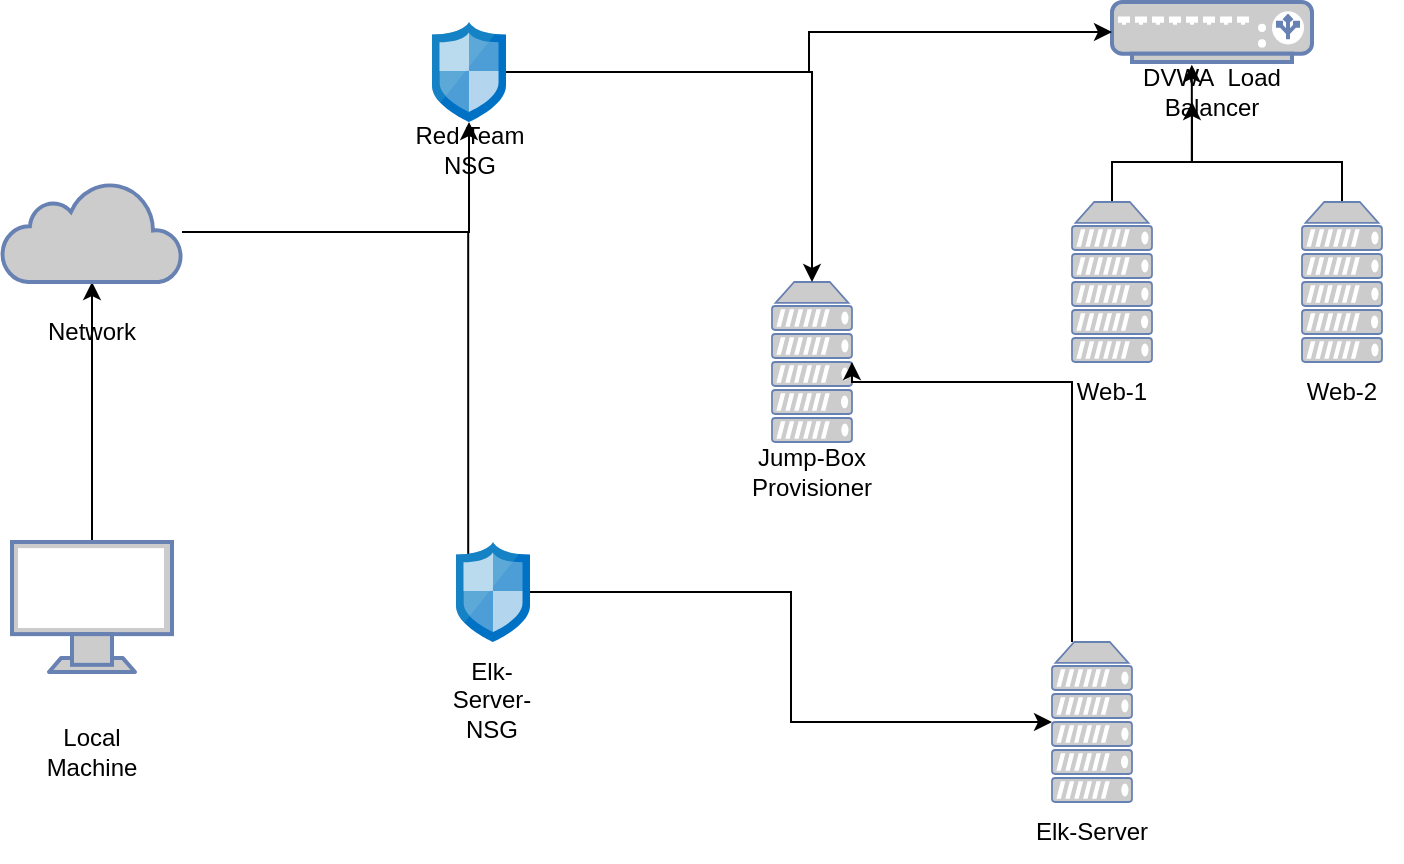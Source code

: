 <mxfile version="15.4.1" type="device"><diagram id="EeGVmlnF6p4HT8daqak_" name="Page-1"><mxGraphModel dx="1043" dy="624" grid="1" gridSize="10" guides="1" tooltips="1" connect="1" arrows="1" fold="1" page="1" pageScale="1" pageWidth="850" pageHeight="1100" math="0" shadow="0"><root><mxCell id="0"/><mxCell id="1" parent="0"/><mxCell id="DIlSOJcDXYdPeJrDNjfy-23" style="edgeStyle=orthogonalEdgeStyle;rounded=0;orthogonalLoop=1;jettySize=auto;html=1;" edge="1" parent="1" source="DIlSOJcDXYdPeJrDNjfy-1" target="DIlSOJcDXYdPeJrDNjfy-2"><mxGeometry relative="1" as="geometry"/></mxCell><mxCell id="DIlSOJcDXYdPeJrDNjfy-1" value="" style="fontColor=#0066CC;verticalAlign=top;verticalLabelPosition=bottom;labelPosition=center;align=center;html=1;outlineConnect=0;fillColor=#CCCCCC;strokeColor=#6881B3;gradientColor=none;gradientDirection=north;strokeWidth=2;shape=mxgraph.networks.monitor;" vertex="1" parent="1"><mxGeometry x="40" y="300" width="80" height="65" as="geometry"/></mxCell><mxCell id="DIlSOJcDXYdPeJrDNjfy-26" style="edgeStyle=orthogonalEdgeStyle;rounded=0;orthogonalLoop=1;jettySize=auto;html=1;" edge="1" parent="1" source="DIlSOJcDXYdPeJrDNjfy-2" target="DIlSOJcDXYdPeJrDNjfy-17"><mxGeometry relative="1" as="geometry"/></mxCell><mxCell id="DIlSOJcDXYdPeJrDNjfy-27" style="edgeStyle=orthogonalEdgeStyle;rounded=0;orthogonalLoop=1;jettySize=auto;html=1;entryX=0.165;entryY=0.418;entryDx=0;entryDy=0;entryPerimeter=0;" edge="1" parent="1" source="DIlSOJcDXYdPeJrDNjfy-2" target="DIlSOJcDXYdPeJrDNjfy-18"><mxGeometry relative="1" as="geometry"/></mxCell><mxCell id="DIlSOJcDXYdPeJrDNjfy-2" value="" style="html=1;outlineConnect=0;fillColor=#CCCCCC;strokeColor=#6881B3;gradientColor=none;gradientDirection=north;strokeWidth=2;shape=mxgraph.networks.cloud;fontColor=#ffffff;" vertex="1" parent="1"><mxGeometry x="35" y="120" width="90" height="50" as="geometry"/></mxCell><mxCell id="DIlSOJcDXYdPeJrDNjfy-3" value="" style="fontColor=#0066CC;verticalAlign=top;verticalLabelPosition=bottom;labelPosition=center;align=center;html=1;outlineConnect=0;fillColor=#CCCCCC;strokeColor=#6881B3;gradientColor=none;gradientDirection=north;strokeWidth=2;shape=mxgraph.networks.server;" vertex="1" parent="1"><mxGeometry x="420" y="170" width="40" height="80" as="geometry"/></mxCell><mxCell id="DIlSOJcDXYdPeJrDNjfy-31" style="edgeStyle=orthogonalEdgeStyle;rounded=0;orthogonalLoop=1;jettySize=auto;html=1;entryX=1;entryY=0.5;entryDx=0;entryDy=0;entryPerimeter=0;" edge="1" parent="1" source="DIlSOJcDXYdPeJrDNjfy-4" target="DIlSOJcDXYdPeJrDNjfy-3"><mxGeometry relative="1" as="geometry"><Array as="points"><mxPoint x="570" y="220"/><mxPoint x="460" y="220"/></Array></mxGeometry></mxCell><mxCell id="DIlSOJcDXYdPeJrDNjfy-4" value="" style="fontColor=#0066CC;verticalAlign=top;verticalLabelPosition=bottom;labelPosition=center;align=center;html=1;outlineConnect=0;fillColor=#CCCCCC;strokeColor=#6881B3;gradientColor=none;gradientDirection=north;strokeWidth=2;shape=mxgraph.networks.server;" vertex="1" parent="1"><mxGeometry x="560" y="350" width="40" height="80" as="geometry"/></mxCell><mxCell id="DIlSOJcDXYdPeJrDNjfy-19" style="edgeStyle=orthogonalEdgeStyle;rounded=0;orthogonalLoop=1;jettySize=auto;html=1;entryX=0.388;entryY=0.044;entryDx=0;entryDy=0;entryPerimeter=0;" edge="1" parent="1" source="DIlSOJcDXYdPeJrDNjfy-5" target="DIlSOJcDXYdPeJrDNjfy-10"><mxGeometry relative="1" as="geometry"/></mxCell><mxCell id="DIlSOJcDXYdPeJrDNjfy-5" value="" style="fontColor=#0066CC;verticalAlign=top;verticalLabelPosition=bottom;labelPosition=center;align=center;html=1;outlineConnect=0;fillColor=#CCCCCC;strokeColor=#6881B3;gradientColor=none;gradientDirection=north;strokeWidth=2;shape=mxgraph.networks.server;" vertex="1" parent="1"><mxGeometry x="685" y="130" width="40" height="80" as="geometry"/></mxCell><mxCell id="DIlSOJcDXYdPeJrDNjfy-20" style="edgeStyle=orthogonalEdgeStyle;rounded=0;orthogonalLoop=1;jettySize=auto;html=1;entryX=0.389;entryY=0.667;entryDx=0;entryDy=0;entryPerimeter=0;" edge="1" parent="1" source="DIlSOJcDXYdPeJrDNjfy-6" target="DIlSOJcDXYdPeJrDNjfy-10"><mxGeometry relative="1" as="geometry"/></mxCell><mxCell id="DIlSOJcDXYdPeJrDNjfy-6" value="" style="fontColor=#0066CC;verticalAlign=top;verticalLabelPosition=bottom;labelPosition=center;align=center;html=1;outlineConnect=0;fillColor=#CCCCCC;strokeColor=#6881B3;gradientColor=none;gradientDirection=north;strokeWidth=2;shape=mxgraph.networks.server;" vertex="1" parent="1"><mxGeometry x="570" y="130" width="40" height="80" as="geometry"/></mxCell><mxCell id="DIlSOJcDXYdPeJrDNjfy-9" value="" style="fontColor=#0066CC;verticalAlign=top;verticalLabelPosition=bottom;labelPosition=center;align=center;html=1;outlineConnect=0;fillColor=#CCCCCC;strokeColor=#6881B3;gradientColor=none;gradientDirection=north;strokeWidth=2;shape=mxgraph.networks.load_balancer;" vertex="1" parent="1"><mxGeometry x="590" y="30" width="100" height="30" as="geometry"/></mxCell><mxCell id="DIlSOJcDXYdPeJrDNjfy-10" value="DVWA&amp;nbsp; Load Balancer&lt;br&gt;" style="text;html=1;strokeColor=none;fillColor=none;align=center;verticalAlign=middle;whiteSpace=wrap;rounded=0;" vertex="1" parent="1"><mxGeometry x="595" y="60" width="90" height="30" as="geometry"/></mxCell><mxCell id="DIlSOJcDXYdPeJrDNjfy-11" value="Web-2" style="text;html=1;strokeColor=none;fillColor=none;align=center;verticalAlign=middle;whiteSpace=wrap;rounded=0;" vertex="1" parent="1"><mxGeometry x="675" y="210" width="60" height="30" as="geometry"/></mxCell><mxCell id="DIlSOJcDXYdPeJrDNjfy-12" value="Web-1&lt;br&gt;" style="text;html=1;strokeColor=none;fillColor=none;align=center;verticalAlign=middle;whiteSpace=wrap;rounded=0;" vertex="1" parent="1"><mxGeometry x="560" y="210" width="60" height="30" as="geometry"/></mxCell><mxCell id="DIlSOJcDXYdPeJrDNjfy-13" value="Elk-Server&lt;br&gt;" style="text;html=1;strokeColor=none;fillColor=none;align=center;verticalAlign=middle;whiteSpace=wrap;rounded=0;" vertex="1" parent="1"><mxGeometry x="550" y="430" width="60" height="30" as="geometry"/></mxCell><mxCell id="DIlSOJcDXYdPeJrDNjfy-16" value="Jump-Box Provisioner&lt;br&gt;" style="text;html=1;strokeColor=none;fillColor=none;align=center;verticalAlign=middle;whiteSpace=wrap;rounded=0;" vertex="1" parent="1"><mxGeometry x="410" y="250" width="60" height="30" as="geometry"/></mxCell><mxCell id="DIlSOJcDXYdPeJrDNjfy-28" style="edgeStyle=orthogonalEdgeStyle;rounded=0;orthogonalLoop=1;jettySize=auto;html=1;" edge="1" parent="1" source="DIlSOJcDXYdPeJrDNjfy-17" target="DIlSOJcDXYdPeJrDNjfy-3"><mxGeometry relative="1" as="geometry"/></mxCell><mxCell id="DIlSOJcDXYdPeJrDNjfy-29" style="edgeStyle=orthogonalEdgeStyle;rounded=0;orthogonalLoop=1;jettySize=auto;html=1;" edge="1" parent="1" source="DIlSOJcDXYdPeJrDNjfy-17" target="DIlSOJcDXYdPeJrDNjfy-9"><mxGeometry relative="1" as="geometry"/></mxCell><mxCell id="DIlSOJcDXYdPeJrDNjfy-17" value="" style="sketch=0;aspect=fixed;html=1;points=[];align=center;image;fontSize=12;image=img/lib/mscae/Network_Security_Groups_Classic.svg;" vertex="1" parent="1"><mxGeometry x="250" y="40" width="37" height="50" as="geometry"/></mxCell><mxCell id="DIlSOJcDXYdPeJrDNjfy-30" style="edgeStyle=orthogonalEdgeStyle;rounded=0;orthogonalLoop=1;jettySize=auto;html=1;" edge="1" parent="1" source="DIlSOJcDXYdPeJrDNjfy-18" target="DIlSOJcDXYdPeJrDNjfy-4"><mxGeometry relative="1" as="geometry"/></mxCell><mxCell id="DIlSOJcDXYdPeJrDNjfy-18" value="" style="sketch=0;aspect=fixed;html=1;points=[];align=center;image;fontSize=12;image=img/lib/mscae/Network_Security_Groups_Classic.svg;" vertex="1" parent="1"><mxGeometry x="262" y="300" width="37" height="50" as="geometry"/></mxCell><mxCell id="DIlSOJcDXYdPeJrDNjfy-21" value="Local Machine&lt;br&gt;" style="text;html=1;strokeColor=none;fillColor=none;align=center;verticalAlign=middle;whiteSpace=wrap;rounded=0;" vertex="1" parent="1"><mxGeometry x="50" y="390" width="60" height="30" as="geometry"/></mxCell><mxCell id="DIlSOJcDXYdPeJrDNjfy-22" value="Network&lt;br&gt;" style="text;html=1;strokeColor=none;fillColor=none;align=center;verticalAlign=middle;whiteSpace=wrap;rounded=0;" vertex="1" parent="1"><mxGeometry x="50" y="180" width="60" height="30" as="geometry"/></mxCell><mxCell id="DIlSOJcDXYdPeJrDNjfy-24" value="Red Team NSG&lt;br&gt;" style="text;html=1;strokeColor=none;fillColor=none;align=center;verticalAlign=middle;whiteSpace=wrap;rounded=0;" vertex="1" parent="1"><mxGeometry x="239" y="89" width="60" height="30" as="geometry"/></mxCell><mxCell id="DIlSOJcDXYdPeJrDNjfy-25" value="Elk-Server-NSG&lt;br&gt;" style="text;html=1;strokeColor=none;fillColor=none;align=center;verticalAlign=middle;whiteSpace=wrap;rounded=0;" vertex="1" parent="1"><mxGeometry x="250" y="364" width="60" height="30" as="geometry"/></mxCell></root></mxGraphModel></diagram></mxfile>
